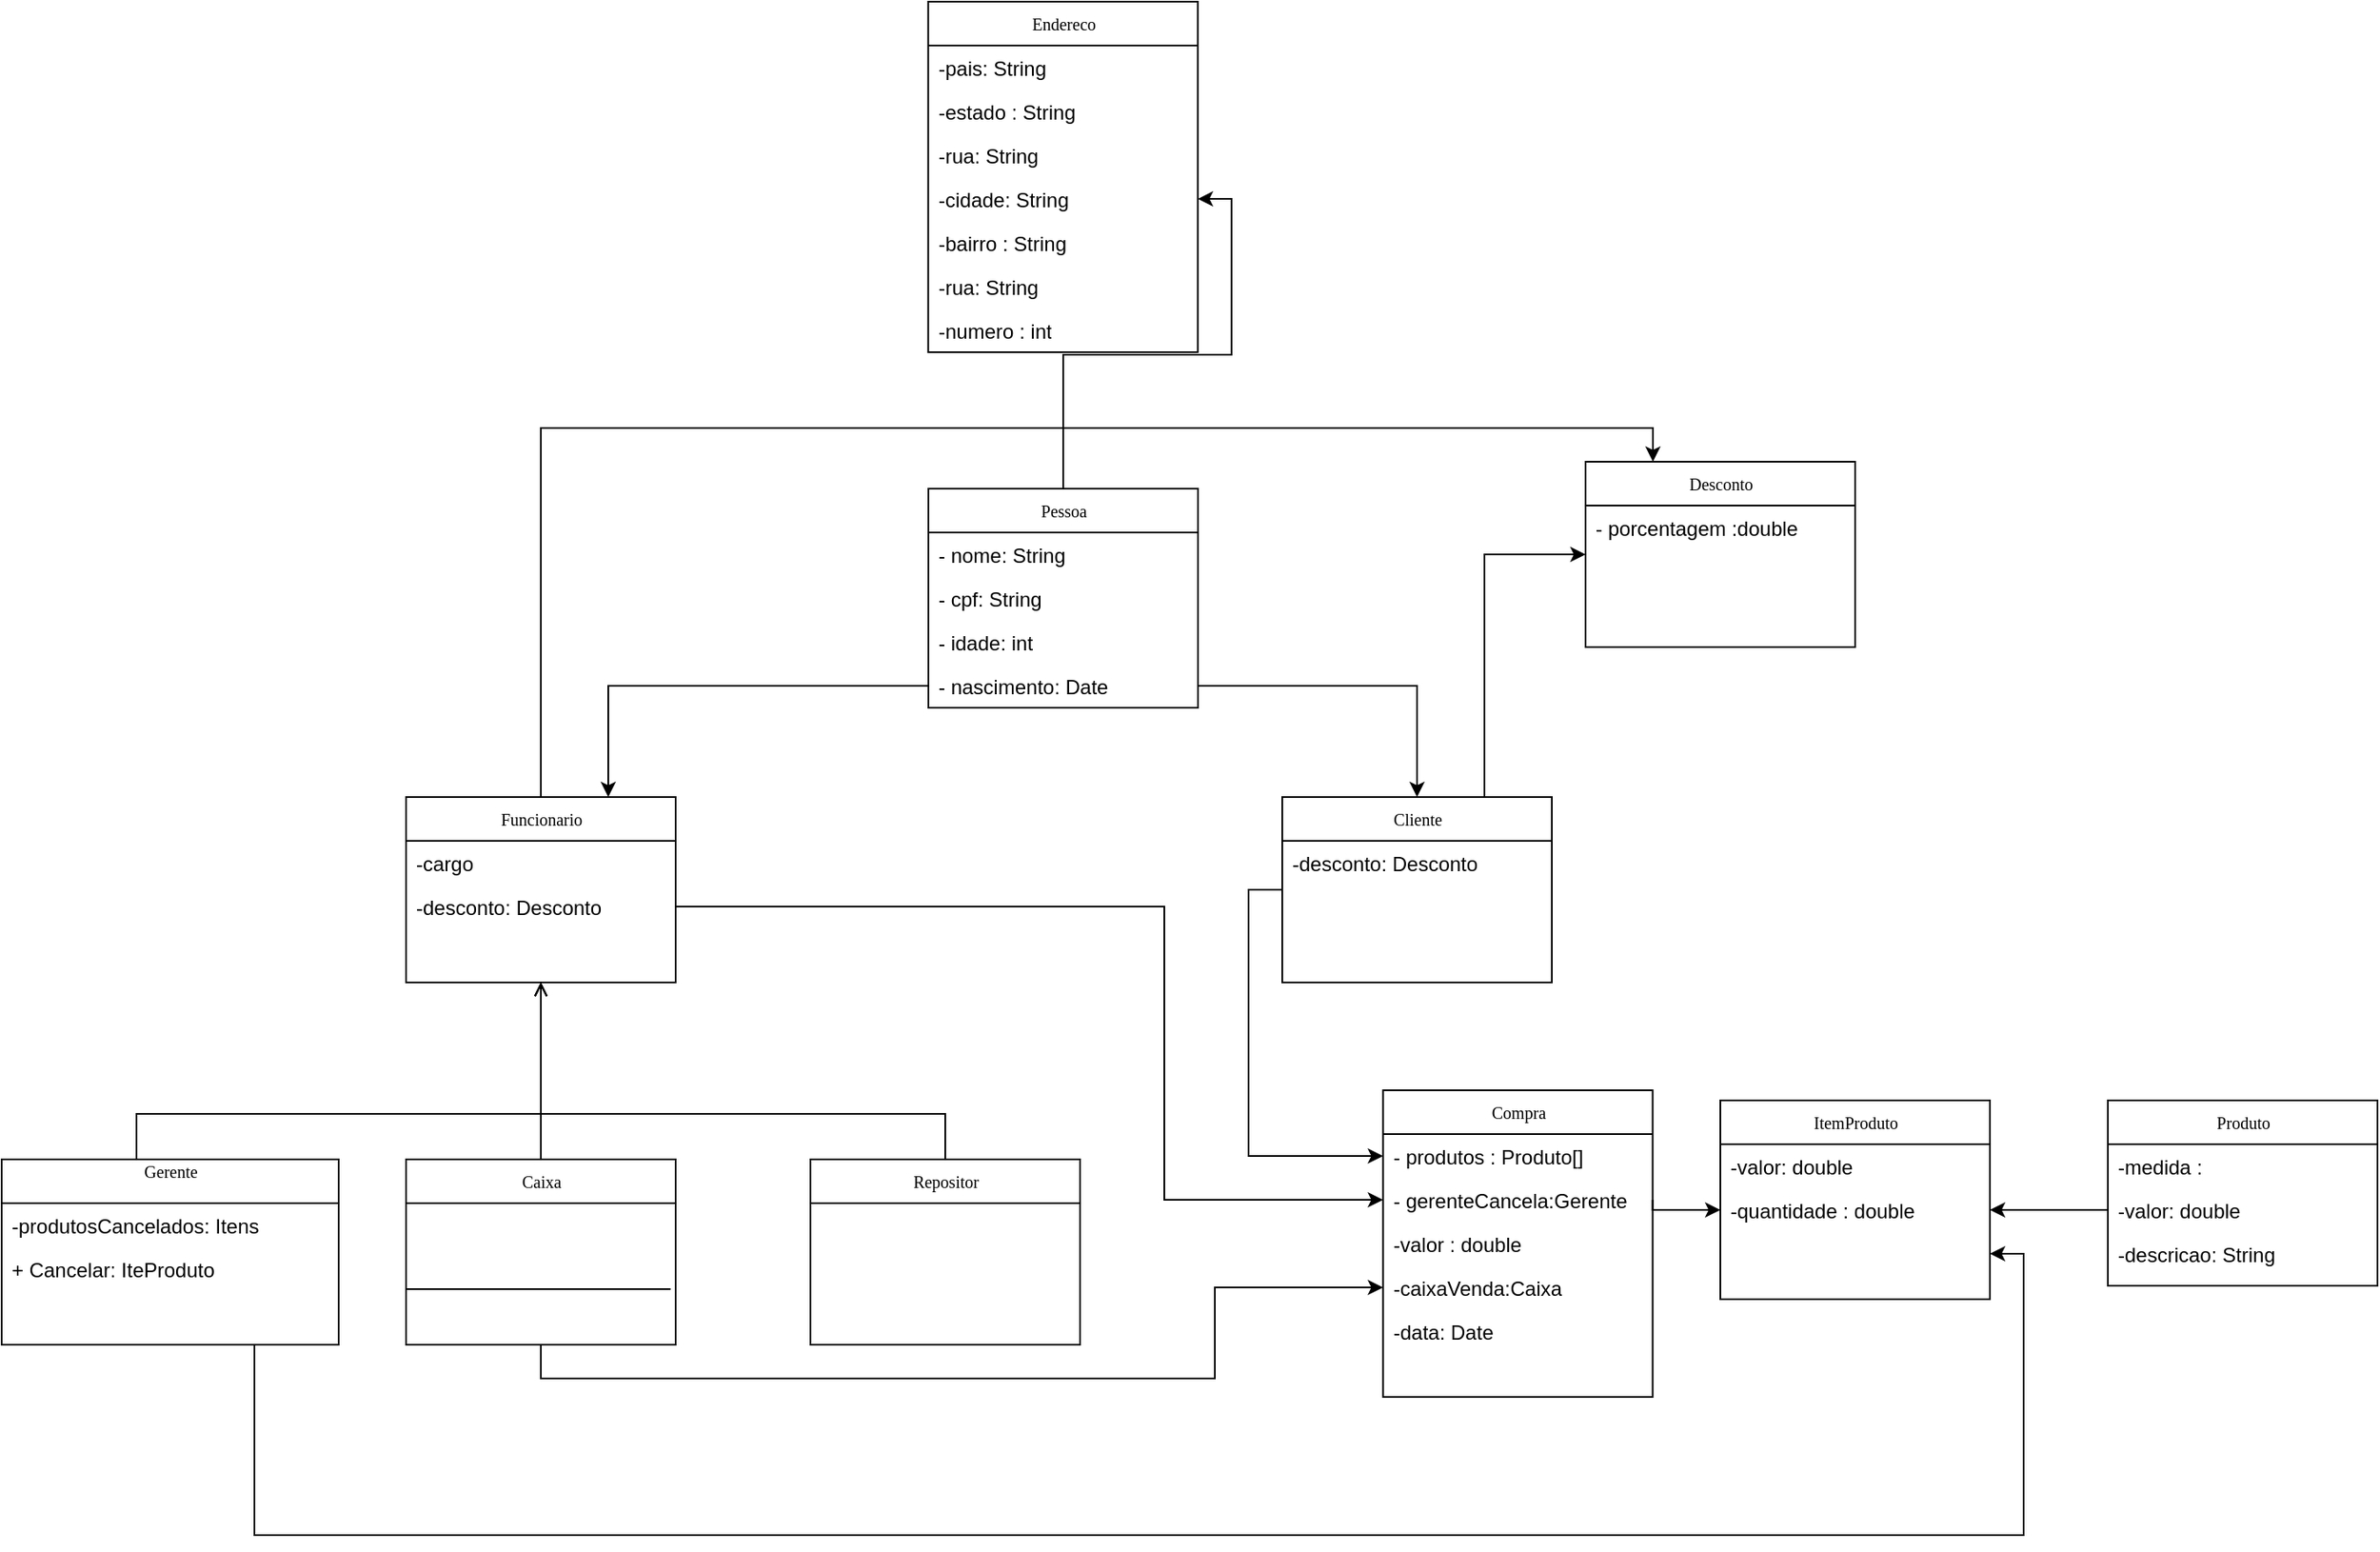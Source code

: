 <mxfile version="10.6.0" type="google"><diagram name="Page-1" id="c4acf3e9-155e-7222-9cf6-157b1a14988f"><mxGraphModel dx="1842" dy="1699" grid="1" gridSize="10" guides="1" tooltips="1" connect="1" arrows="1" fold="1" page="1" pageScale="1" pageWidth="850" pageHeight="1100" background="#ffffff" math="0" shadow="0"><root><mxCell id="0"/><mxCell id="1" parent="0"/><mxCell id="FuB48X_uYkNTlVLleNkC-10" style="edgeStyle=orthogonalEdgeStyle;rounded=0;orthogonalLoop=1;jettySize=auto;html=1;entryX=1;entryY=0.5;entryDx=0;entryDy=0;" edge="1" parent="1" source="17acba5748e5396b-20" target="adiRredas6fqgqjhMAj4-61"><mxGeometry relative="1" as="geometry"/></mxCell><mxCell id="17acba5748e5396b-20" value="Pessoa" style="swimlane;html=1;fontStyle=0;childLayout=stackLayout;horizontal=1;startSize=26;fillColor=none;horizontalStack=0;resizeParent=1;resizeLast=0;collapsible=1;marginBottom=0;swimlaneFillColor=#ffffff;rounded=0;shadow=0;comic=0;labelBackgroundColor=none;strokeColor=#000000;strokeWidth=1;fontFamily=Verdana;fontSize=10;fontColor=#000000;align=center;" parent="1" vertex="1"><mxGeometry x="390" y="-151" width="160" height="130" as="geometry"/></mxCell><mxCell id="17acba5748e5396b-21" value="- nome: String&lt;br&gt;" style="text;html=1;strokeColor=none;fillColor=none;align=left;verticalAlign=top;spacingLeft=4;spacingRight=4;whiteSpace=wrap;overflow=hidden;rotatable=0;points=[[0,0.5],[1,0.5]];portConstraint=eastwest;" parent="17acba5748e5396b-20" vertex="1"><mxGeometry y="26" width="160" height="26" as="geometry"/></mxCell><mxCell id="adiRredas6fqgqjhMAj4-49" value="- cpf: String&lt;br&gt;" style="text;html=1;strokeColor=none;fillColor=none;align=left;verticalAlign=top;spacingLeft=4;spacingRight=4;whiteSpace=wrap;overflow=hidden;rotatable=0;points=[[0,0.5],[1,0.5]];portConstraint=eastwest;" parent="17acba5748e5396b-20" vertex="1"><mxGeometry y="52" width="160" height="26" as="geometry"/></mxCell><mxCell id="adiRredas6fqgqjhMAj4-48" value="- idade: int&lt;br&gt;" style="text;html=1;strokeColor=none;fillColor=none;align=left;verticalAlign=top;spacingLeft=4;spacingRight=4;whiteSpace=wrap;overflow=hidden;rotatable=0;points=[[0,0.5],[1,0.5]];portConstraint=eastwest;" parent="17acba5748e5396b-20" vertex="1"><mxGeometry y="78" width="160" height="26" as="geometry"/></mxCell><mxCell id="adiRredas6fqgqjhMAj4-51" value="- nascimento: Date&lt;br&gt;" style="text;html=1;strokeColor=none;fillColor=none;align=left;verticalAlign=top;spacingLeft=4;spacingRight=4;whiteSpace=wrap;overflow=hidden;rotatable=0;points=[[0,0.5],[1,0.5]];portConstraint=eastwest;" parent="17acba5748e5396b-20" vertex="1"><mxGeometry y="104" width="160" height="26" as="geometry"/></mxCell><mxCell id="adiRredas6fqgqjhMAj4-37" style="edgeStyle=orthogonalEdgeStyle;rounded=0;orthogonalLoop=1;jettySize=auto;html=1;exitX=0.5;exitY=0;exitDx=0;exitDy=0;entryX=0.5;entryY=1;entryDx=0;entryDy=0;endArrow=open;endFill=0;" parent="1" source="adiRredas6fqgqjhMAj4-8" target="adiRredas6fqgqjhMAj4-30" edge="1"><mxGeometry relative="1" as="geometry"><mxPoint x="200" y="142" as="targetPoint"/><Array as="points"><mxPoint x="400" y="220"/><mxPoint x="160" y="220"/></Array></mxGeometry></mxCell><mxCell id="adiRredas6fqgqjhMAj4-8" value="Repositor" style="swimlane;html=1;fontStyle=0;childLayout=stackLayout;horizontal=1;startSize=26;fillColor=none;horizontalStack=0;resizeParent=1;resizeLast=0;collapsible=1;marginBottom=0;swimlaneFillColor=#ffffff;rounded=0;shadow=0;comic=0;labelBackgroundColor=none;strokeColor=#000000;strokeWidth=1;fontFamily=Verdana;fontSize=10;fontColor=#000000;align=center;" parent="1" vertex="1"><mxGeometry x="320" y="247" width="160" height="110" as="geometry"/></mxCell><mxCell id="adiRredas6fqgqjhMAj4-36" style="edgeStyle=orthogonalEdgeStyle;rounded=0;orthogonalLoop=1;jettySize=auto;html=1;exitX=0.25;exitY=0;exitDx=0;exitDy=0;entryX=0.5;entryY=1;entryDx=0;entryDy=0;endArrow=open;endFill=0;" parent="1" source="adiRredas6fqgqjhMAj4-12" target="adiRredas6fqgqjhMAj4-30" edge="1"><mxGeometry relative="1" as="geometry"><Array as="points"><mxPoint x="160" y="247"/></Array></mxGeometry></mxCell><mxCell id="FuB48X_uYkNTlVLleNkC-21" style="edgeStyle=orthogonalEdgeStyle;rounded=0;orthogonalLoop=1;jettySize=auto;html=1;exitX=0.5;exitY=1;exitDx=0;exitDy=0;entryX=0;entryY=0.5;entryDx=0;entryDy=0;" edge="1" parent="1" source="adiRredas6fqgqjhMAj4-12" target="FuB48X_uYkNTlVLleNkC-20"><mxGeometry relative="1" as="geometry"><Array as="points"><mxPoint x="160" y="377"/><mxPoint x="560" y="377"/><mxPoint x="560" y="323"/></Array></mxGeometry></mxCell><mxCell id="adiRredas6fqgqjhMAj4-12" value="Caixa" style="swimlane;html=1;fontStyle=0;childLayout=stackLayout;horizontal=1;startSize=26;fillColor=none;horizontalStack=0;resizeParent=1;resizeLast=0;collapsible=1;marginBottom=0;swimlaneFillColor=#ffffff;rounded=0;shadow=0;comic=0;labelBackgroundColor=none;strokeColor=#000000;strokeWidth=1;fontFamily=Verdana;fontSize=10;fontColor=#000000;align=center;" parent="1" vertex="1"><mxGeometry x="80" y="247" width="160" height="110" as="geometry"/></mxCell><mxCell id="adiRredas6fqgqjhMAj4-55" value="" style="endArrow=none;html=1;entryX=0.982;entryY=-0.052;entryDx=0;entryDy=0;entryPerimeter=0;" parent="adiRredas6fqgqjhMAj4-12" edge="1"><mxGeometry width="50" height="50" relative="1" as="geometry"><mxPoint y="77" as="sourcePoint"/><mxPoint x="157" y="77" as="targetPoint"/><Array as="points"><mxPoint x="30" y="77"/></Array></mxGeometry></mxCell><mxCell id="adiRredas6fqgqjhMAj4-35" style="edgeStyle=orthogonalEdgeStyle;rounded=0;orthogonalLoop=1;jettySize=auto;html=1;exitX=0.5;exitY=0;exitDx=0;exitDy=0;entryX=0.5;entryY=1;entryDx=0;entryDy=0;endArrow=open;endFill=0;" parent="1" source="adiRredas6fqgqjhMAj4-20" target="adiRredas6fqgqjhMAj4-30" edge="1"><mxGeometry relative="1" as="geometry"><Array as="points"><mxPoint x="-80" y="220"/><mxPoint x="160" y="220"/></Array></mxGeometry></mxCell><mxCell id="FuB48X_uYkNTlVLleNkC-23" style="edgeStyle=orthogonalEdgeStyle;rounded=0;orthogonalLoop=1;jettySize=auto;html=1;exitX=0.75;exitY=1;exitDx=0;exitDy=0;entryX=1;entryY=0.5;entryDx=0;entryDy=0;" edge="1" parent="1" source="adiRredas6fqgqjhMAj4-20" target="_NlmhmiY57tyk5EVDqh3-30"><mxGeometry relative="1" as="geometry"><Array as="points"><mxPoint x="-10" y="470"/><mxPoint x="1040" y="470"/><mxPoint x="1040" y="303"/></Array></mxGeometry></mxCell><mxCell id="adiRredas6fqgqjhMAj4-20" value="Gerente&lt;br&gt;&lt;br&gt;" style="swimlane;html=1;fontStyle=0;childLayout=stackLayout;horizontal=1;startSize=26;fillColor=none;horizontalStack=0;resizeParent=1;resizeLast=0;collapsible=1;marginBottom=0;swimlaneFillColor=#ffffff;rounded=0;shadow=0;comic=0;labelBackgroundColor=none;strokeColor=#000000;strokeWidth=1;fontFamily=Verdana;fontSize=10;fontColor=#000000;align=center;" parent="1" vertex="1"><mxGeometry x="-160" y="247" width="200" height="110" as="geometry"/></mxCell><mxCell id="adiRredas6fqgqjhMAj4-23" value="-produtosCancelados: Itens&lt;br&gt;" style="text;html=1;strokeColor=none;fillColor=none;align=left;verticalAlign=top;spacingLeft=4;spacingRight=4;whiteSpace=wrap;overflow=hidden;rotatable=0;points=[[0,0.5],[1,0.5]];portConstraint=eastwest;" parent="adiRredas6fqgqjhMAj4-20" vertex="1"><mxGeometry y="26" width="200" height="26" as="geometry"/></mxCell><mxCell id="FuB48X_uYkNTlVLleNkC-22" value="+ Cancelar: IteProduto&lt;br&gt;&lt;br&gt;" style="text;html=1;strokeColor=none;fillColor=none;align=left;verticalAlign=top;spacingLeft=4;spacingRight=4;whiteSpace=wrap;overflow=hidden;rotatable=0;points=[[0,0.5],[1,0.5]];portConstraint=eastwest;" vertex="1" parent="adiRredas6fqgqjhMAj4-20"><mxGeometry y="52" width="200" height="26" as="geometry"/></mxCell><mxCell id="FuB48X_uYkNTlVLleNkC-14" style="edgeStyle=orthogonalEdgeStyle;rounded=0;orthogonalLoop=1;jettySize=auto;html=1;exitX=0.75;exitY=0;exitDx=0;exitDy=0;entryX=0;entryY=0.5;entryDx=0;entryDy=0;" edge="1" parent="1" source="adiRredas6fqgqjhMAj4-26" target="adiRredas6fqgqjhMAj4-44"><mxGeometry relative="1" as="geometry"/></mxCell><mxCell id="FuB48X_uYkNTlVLleNkC-17" style="edgeStyle=orthogonalEdgeStyle;rounded=0;orthogonalLoop=1;jettySize=auto;html=1;exitX=0;exitY=0.5;exitDx=0;exitDy=0;entryX=0;entryY=0.5;entryDx=0;entryDy=0;" edge="1" parent="1" source="adiRredas6fqgqjhMAj4-26" target="adiRredas6fqgqjhMAj4-54"><mxGeometry relative="1" as="geometry"/></mxCell><mxCell id="adiRredas6fqgqjhMAj4-26" value="Cliente" style="swimlane;html=1;fontStyle=0;childLayout=stackLayout;horizontal=1;startSize=26;fillColor=none;horizontalStack=0;resizeParent=1;resizeLast=0;collapsible=1;marginBottom=0;swimlaneFillColor=#ffffff;rounded=0;shadow=0;comic=0;labelBackgroundColor=none;strokeColor=#000000;strokeWidth=1;fontFamily=Verdana;fontSize=10;fontColor=#000000;align=center;" parent="1" vertex="1"><mxGeometry x="600" y="32" width="160" height="110" as="geometry"/></mxCell><mxCell id="adiRredas6fqgqjhMAj4-27" value="-desconto: Desconto" style="text;html=1;strokeColor=none;fillColor=none;align=left;verticalAlign=top;spacingLeft=4;spacingRight=4;whiteSpace=wrap;overflow=hidden;rotatable=0;points=[[0,0.5],[1,0.5]];portConstraint=eastwest;" parent="adiRredas6fqgqjhMAj4-26" vertex="1"><mxGeometry y="26" width="160" height="26" as="geometry"/></mxCell><mxCell id="adiRredas6fqgqjhMAj4-38" style="edgeStyle=orthogonalEdgeStyle;rounded=0;orthogonalLoop=1;jettySize=auto;html=1;" parent="1" edge="1"><mxGeometry relative="1" as="geometry"><mxPoint x="200" y="142" as="targetPoint"/><mxPoint x="200" y="142" as="sourcePoint"/></mxGeometry></mxCell><mxCell id="FuB48X_uYkNTlVLleNkC-15" style="edgeStyle=orthogonalEdgeStyle;rounded=0;orthogonalLoop=1;jettySize=auto;html=1;exitX=0.5;exitY=0;exitDx=0;exitDy=0;entryX=0.25;entryY=0;entryDx=0;entryDy=0;" edge="1" parent="1" source="adiRredas6fqgqjhMAj4-30" target="adiRredas6fqgqjhMAj4-44"><mxGeometry relative="1" as="geometry"/></mxCell><mxCell id="adiRredas6fqgqjhMAj4-30" value="Funcionario" style="swimlane;html=1;fontStyle=0;childLayout=stackLayout;horizontal=1;startSize=26;fillColor=none;horizontalStack=0;resizeParent=1;resizeLast=0;collapsible=1;marginBottom=0;swimlaneFillColor=#ffffff;rounded=0;shadow=0;comic=0;labelBackgroundColor=none;strokeColor=#000000;strokeWidth=1;fontFamily=Verdana;fontSize=10;fontColor=#000000;align=center;" parent="1" vertex="1"><mxGeometry x="80" y="32" width="160" height="110" as="geometry"/></mxCell><mxCell id="adiRredas6fqgqjhMAj4-31" value="-cargo" style="text;html=1;strokeColor=none;fillColor=none;align=left;verticalAlign=top;spacingLeft=4;spacingRight=4;whiteSpace=wrap;overflow=hidden;rotatable=0;points=[[0,0.5],[1,0.5]];portConstraint=eastwest;" parent="adiRredas6fqgqjhMAj4-30" vertex="1"><mxGeometry y="26" width="160" height="26" as="geometry"/></mxCell><mxCell id="adiRredas6fqgqjhMAj4-32" value="-desconto: Desconto" style="text;html=1;strokeColor=none;fillColor=none;align=left;verticalAlign=top;spacingLeft=4;spacingRight=4;whiteSpace=wrap;overflow=hidden;rotatable=0;points=[[0,0.5],[1,0.5]];portConstraint=eastwest;" parent="adiRredas6fqgqjhMAj4-30" vertex="1"><mxGeometry y="52" width="160" height="26" as="geometry"/></mxCell><mxCell id="adiRredas6fqgqjhMAj4-34" style="edgeStyle=orthogonalEdgeStyle;rounded=0;orthogonalLoop=1;jettySize=auto;html=1;exitX=0;exitY=0.5;exitDx=0;exitDy=0;endArrow=open;endFill=0;" parent="1" edge="1"><mxGeometry relative="1" as="geometry"><mxPoint x="520" y="97" as="targetPoint"/></mxGeometry></mxCell><mxCell id="adiRredas6fqgqjhMAj4-39" style="edgeStyle=orthogonalEdgeStyle;rounded=0;orthogonalLoop=1;jettySize=auto;html=1;exitX=1;exitY=0.5;exitDx=0;exitDy=0;entryX=0;entryY=0.5;entryDx=0;entryDy=0;endArrow=open;endFill=0;" parent="1" edge="1"><mxGeometry relative="1" as="geometry"><mxPoint x="360" y="97" as="targetPoint"/></mxGeometry></mxCell><mxCell id="adiRredas6fqgqjhMAj4-40" value="Produto&lt;br&gt;" style="swimlane;html=1;fontStyle=0;childLayout=stackLayout;horizontal=1;startSize=26;fillColor=none;horizontalStack=0;resizeParent=1;resizeLast=0;collapsible=1;marginBottom=0;swimlaneFillColor=#ffffff;rounded=0;shadow=0;comic=0;labelBackgroundColor=none;strokeColor=#000000;strokeWidth=1;fontFamily=Verdana;fontSize=10;fontColor=#000000;align=center;" parent="1" vertex="1"><mxGeometry x="1090" y="212" width="160" height="110" as="geometry"/></mxCell><mxCell id="adiRredas6fqgqjhMAj4-42" value="-medida :" style="text;html=1;strokeColor=none;fillColor=none;align=left;verticalAlign=top;spacingLeft=4;spacingRight=4;whiteSpace=wrap;overflow=hidden;rotatable=0;points=[[0,0.5],[1,0.5]];portConstraint=eastwest;" parent="adiRredas6fqgqjhMAj4-40" vertex="1"><mxGeometry y="26" width="160" height="26" as="geometry"/></mxCell><mxCell id="FuB48X_uYkNTlVLleNkC-6" value="-valor: double" style="text;html=1;strokeColor=none;fillColor=none;align=left;verticalAlign=top;spacingLeft=4;spacingRight=4;whiteSpace=wrap;overflow=hidden;rotatable=0;points=[[0,0.5],[1,0.5]];portConstraint=eastwest;" vertex="1" parent="adiRredas6fqgqjhMAj4-40"><mxGeometry y="52" width="160" height="26" as="geometry"/></mxCell><mxCell id="FuB48X_uYkNTlVLleNkC-5" value="-descricao: String&lt;br&gt;&lt;br&gt;" style="text;html=1;strokeColor=none;fillColor=none;align=left;verticalAlign=top;spacingLeft=4;spacingRight=4;whiteSpace=wrap;overflow=hidden;rotatable=0;points=[[0,0.5],[1,0.5]];portConstraint=eastwest;" vertex="1" parent="adiRredas6fqgqjhMAj4-40"><mxGeometry y="78" width="160" height="26" as="geometry"/></mxCell><mxCell id="adiRredas6fqgqjhMAj4-44" value="Desconto" style="swimlane;html=1;fontStyle=0;childLayout=stackLayout;horizontal=1;startSize=26;fillColor=none;horizontalStack=0;resizeParent=1;resizeLast=0;collapsible=1;marginBottom=0;swimlaneFillColor=#ffffff;rounded=0;shadow=0;comic=0;labelBackgroundColor=none;strokeColor=#000000;strokeWidth=1;fontFamily=Verdana;fontSize=10;fontColor=#000000;align=center;" parent="1" vertex="1"><mxGeometry x="780" y="-167" width="160" height="110" as="geometry"/></mxCell><mxCell id="adiRredas6fqgqjhMAj4-45" value="- porcentagem :double" style="text;html=1;strokeColor=none;fillColor=none;align=left;verticalAlign=top;spacingLeft=4;spacingRight=4;whiteSpace=wrap;overflow=hidden;rotatable=0;points=[[0,0.5],[1,0.5]];portConstraint=eastwest;" parent="adiRredas6fqgqjhMAj4-44" vertex="1"><mxGeometry y="26" width="160" height="26" as="geometry"/></mxCell><mxCell id="adiRredas6fqgqjhMAj4-53" value="Compra" style="swimlane;html=1;fontStyle=0;childLayout=stackLayout;horizontal=1;startSize=26;fillColor=none;horizontalStack=0;resizeParent=1;resizeLast=0;collapsible=1;marginBottom=0;swimlaneFillColor=#ffffff;rounded=0;shadow=0;comic=0;labelBackgroundColor=none;strokeColor=#000000;strokeWidth=1;fontFamily=Verdana;fontSize=10;fontColor=#000000;align=center;" parent="1" vertex="1"><mxGeometry x="659.818" y="206" width="160" height="182" as="geometry"/></mxCell><mxCell id="adiRredas6fqgqjhMAj4-54" value="- produtos : Produto[]" style="text;html=1;strokeColor=none;fillColor=none;align=left;verticalAlign=top;spacingLeft=4;spacingRight=4;whiteSpace=wrap;overflow=hidden;rotatable=0;points=[[0,0.5],[1,0.5]];portConstraint=eastwest;" parent="adiRredas6fqgqjhMAj4-53" vertex="1"><mxGeometry y="26" width="160" height="26" as="geometry"/></mxCell><mxCell id="adiRredas6fqgqjhMAj4-57" value="- gerenteCancela:Gerente" style="text;html=1;strokeColor=none;fillColor=none;align=left;verticalAlign=top;spacingLeft=4;spacingRight=4;whiteSpace=wrap;overflow=hidden;rotatable=0;points=[[0,0.5],[1,0.5]];portConstraint=eastwest;" parent="adiRredas6fqgqjhMAj4-53" vertex="1"><mxGeometry y="52" width="160" height="26" as="geometry"/></mxCell><mxCell id="_NlmhmiY57tyk5EVDqh3-3" value="-valor : double" style="text;html=1;strokeColor=none;fillColor=none;align=left;verticalAlign=top;spacingLeft=4;spacingRight=4;whiteSpace=wrap;overflow=hidden;rotatable=0;points=[[0,0.5],[1,0.5]];portConstraint=eastwest;" parent="adiRredas6fqgqjhMAj4-53" vertex="1"><mxGeometry y="78" width="160" height="26" as="geometry"/></mxCell><mxCell id="FuB48X_uYkNTlVLleNkC-20" value="-caixaVenda:Caixa&lt;br&gt;" style="text;html=1;strokeColor=none;fillColor=none;align=left;verticalAlign=top;spacingLeft=4;spacingRight=4;whiteSpace=wrap;overflow=hidden;rotatable=0;points=[[0,0.5],[1,0.5]];portConstraint=eastwest;" vertex="1" parent="adiRredas6fqgqjhMAj4-53"><mxGeometry y="104" width="160" height="26" as="geometry"/></mxCell><mxCell id="adiRredas6fqgqjhMAj4-56" value="-data: Date&lt;br&gt;" style="text;html=1;strokeColor=none;fillColor=none;align=left;verticalAlign=top;spacingLeft=4;spacingRight=4;whiteSpace=wrap;overflow=hidden;rotatable=0;points=[[0,0.5],[1,0.5]];portConstraint=eastwest;" parent="adiRredas6fqgqjhMAj4-53" vertex="1"><mxGeometry y="130" width="160" height="26" as="geometry"/></mxCell><mxCell id="adiRredas6fqgqjhMAj4-59" value="Endereco&lt;br&gt;" style="swimlane;html=1;fontStyle=0;childLayout=stackLayout;horizontal=1;startSize=26;fillColor=none;horizontalStack=0;resizeParent=1;resizeLast=0;collapsible=1;marginBottom=0;swimlaneFillColor=#ffffff;rounded=0;shadow=0;comic=0;labelBackgroundColor=none;strokeColor=#000000;strokeWidth=1;fontFamily=Verdana;fontSize=10;fontColor=#000000;align=center;" parent="1" vertex="1"><mxGeometry x="389.864" y="-439.954" width="160" height="208" as="geometry"/></mxCell><mxCell id="adiRredas6fqgqjhMAj4-65" value="-pais: String" style="text;html=1;strokeColor=none;fillColor=none;align=left;verticalAlign=top;spacingLeft=4;spacingRight=4;whiteSpace=wrap;overflow=hidden;rotatable=0;points=[[0,0.5],[1,0.5]];portConstraint=eastwest;" parent="adiRredas6fqgqjhMAj4-59" vertex="1"><mxGeometry y="26" width="160" height="26" as="geometry"/></mxCell><mxCell id="adiRredas6fqgqjhMAj4-60" value="-estado : String" style="text;html=1;strokeColor=none;fillColor=none;align=left;verticalAlign=top;spacingLeft=4;spacingRight=4;whiteSpace=wrap;overflow=hidden;rotatable=0;points=[[0,0.5],[1,0.5]];portConstraint=eastwest;" parent="adiRredas6fqgqjhMAj4-59" vertex="1"><mxGeometry y="52" width="160" height="26" as="geometry"/></mxCell><mxCell id="adiRredas6fqgqjhMAj4-67" value="-rua: String" style="text;html=1;strokeColor=none;fillColor=none;align=left;verticalAlign=top;spacingLeft=4;spacingRight=4;whiteSpace=wrap;overflow=hidden;rotatable=0;points=[[0,0.5],[1,0.5]];portConstraint=eastwest;" parent="adiRredas6fqgqjhMAj4-59" vertex="1"><mxGeometry y="78" width="160" height="26" as="geometry"/></mxCell><mxCell id="adiRredas6fqgqjhMAj4-61" value="-cidade: String" style="text;html=1;strokeColor=none;fillColor=none;align=left;verticalAlign=top;spacingLeft=4;spacingRight=4;whiteSpace=wrap;overflow=hidden;rotatable=0;points=[[0,0.5],[1,0.5]];portConstraint=eastwest;" parent="adiRredas6fqgqjhMAj4-59" vertex="1"><mxGeometry y="104" width="160" height="26" as="geometry"/></mxCell><mxCell id="adiRredas6fqgqjhMAj4-66" value="-bairro : String" style="text;html=1;strokeColor=none;fillColor=none;align=left;verticalAlign=top;spacingLeft=4;spacingRight=4;whiteSpace=wrap;overflow=hidden;rotatable=0;points=[[0,0.5],[1,0.5]];portConstraint=eastwest;" parent="adiRredas6fqgqjhMAj4-59" vertex="1"><mxGeometry y="130" width="160" height="26" as="geometry"/></mxCell><mxCell id="adiRredas6fqgqjhMAj4-63" value="-rua: String" style="text;html=1;strokeColor=none;fillColor=none;align=left;verticalAlign=top;spacingLeft=4;spacingRight=4;whiteSpace=wrap;overflow=hidden;rotatable=0;points=[[0,0.5],[1,0.5]];portConstraint=eastwest;" parent="adiRredas6fqgqjhMAj4-59" vertex="1"><mxGeometry y="156" width="160" height="26" as="geometry"/></mxCell><mxCell id="adiRredas6fqgqjhMAj4-64" value="-numero : int" style="text;html=1;strokeColor=none;fillColor=none;align=left;verticalAlign=top;spacingLeft=4;spacingRight=4;whiteSpace=wrap;overflow=hidden;rotatable=0;points=[[0,0.5],[1,0.5]];portConstraint=eastwest;" parent="adiRredas6fqgqjhMAj4-59" vertex="1"><mxGeometry y="182" width="160" height="26" as="geometry"/></mxCell><mxCell id="_NlmhmiY57tyk5EVDqh3-26" value="ItemProduto" style="swimlane;html=1;fontStyle=0;childLayout=stackLayout;horizontal=1;startSize=26;fillColor=none;horizontalStack=0;resizeParent=1;resizeLast=0;collapsible=1;marginBottom=0;swimlaneFillColor=#ffffff;rounded=0;shadow=0;comic=0;labelBackgroundColor=none;strokeColor=#000000;strokeWidth=1;fontFamily=Verdana;fontSize=10;fontColor=#000000;align=center;" parent="1" vertex="1"><mxGeometry x="860" y="212" width="160" height="118" as="geometry"/></mxCell><mxCell id="_NlmhmiY57tyk5EVDqh3-27" value="-valor: double" style="text;html=1;strokeColor=none;fillColor=none;align=left;verticalAlign=top;spacingLeft=4;spacingRight=4;whiteSpace=wrap;overflow=hidden;rotatable=0;points=[[0,0.5],[1,0.5]];portConstraint=eastwest;" parent="_NlmhmiY57tyk5EVDqh3-26" vertex="1"><mxGeometry y="26" width="160" height="26" as="geometry"/></mxCell><mxCell id="adiRredas6fqgqjhMAj4-41" value="-quantidade : double" style="text;html=1;strokeColor=none;fillColor=none;align=left;verticalAlign=top;spacingLeft=4;spacingRight=4;whiteSpace=wrap;overflow=hidden;rotatable=0;points=[[0,0.5],[1,0.5]];portConstraint=eastwest;" parent="_NlmhmiY57tyk5EVDqh3-26" vertex="1"><mxGeometry y="52" width="160" height="26" as="geometry"/></mxCell><mxCell id="_NlmhmiY57tyk5EVDqh3-30" value="&amp;nbsp;" style="text;html=1;strokeColor=none;fillColor=none;align=left;verticalAlign=top;spacingLeft=4;spacingRight=4;whiteSpace=wrap;overflow=hidden;rotatable=0;points=[[0,0.5],[1,0.5]];portConstraint=eastwest;" parent="_NlmhmiY57tyk5EVDqh3-26" vertex="1"><mxGeometry y="78" width="160" height="26" as="geometry"/></mxCell><mxCell id="FuB48X_uYkNTlVLleNkC-7" style="edgeStyle=orthogonalEdgeStyle;rounded=0;orthogonalLoop=1;jettySize=auto;html=1;exitX=0;exitY=0.5;exitDx=0;exitDy=0;entryX=1;entryY=0.5;entryDx=0;entryDy=0;" edge="1" parent="1" source="FuB48X_uYkNTlVLleNkC-6" target="adiRredas6fqgqjhMAj4-41"><mxGeometry relative="1" as="geometry"/></mxCell><mxCell id="FuB48X_uYkNTlVLleNkC-9" style="edgeStyle=orthogonalEdgeStyle;rounded=0;orthogonalLoop=1;jettySize=auto;html=1;exitX=1;exitY=0.5;exitDx=0;exitDy=0;entryX=0;entryY=0.5;entryDx=0;entryDy=0;" edge="1" parent="1" source="adiRredas6fqgqjhMAj4-57" target="adiRredas6fqgqjhMAj4-41"><mxGeometry relative="1" as="geometry"><Array as="points"><mxPoint x="820" y="277"/></Array></mxGeometry></mxCell><mxCell id="FuB48X_uYkNTlVLleNkC-11" style="edgeStyle=orthogonalEdgeStyle;rounded=0;orthogonalLoop=1;jettySize=auto;html=1;exitX=1;exitY=0.5;exitDx=0;exitDy=0;" edge="1" parent="1" source="adiRredas6fqgqjhMAj4-51" target="adiRredas6fqgqjhMAj4-26"><mxGeometry relative="1" as="geometry"/></mxCell><mxCell id="FuB48X_uYkNTlVLleNkC-12" style="edgeStyle=orthogonalEdgeStyle;rounded=0;orthogonalLoop=1;jettySize=auto;html=1;exitX=0;exitY=0.5;exitDx=0;exitDy=0;entryX=0.75;entryY=0;entryDx=0;entryDy=0;" edge="1" parent="1" source="adiRredas6fqgqjhMAj4-51" target="adiRredas6fqgqjhMAj4-30"><mxGeometry relative="1" as="geometry"><Array as="points"><mxPoint x="200" y="-34"/></Array></mxGeometry></mxCell><mxCell id="FuB48X_uYkNTlVLleNkC-16" style="edgeStyle=orthogonalEdgeStyle;rounded=0;orthogonalLoop=1;jettySize=auto;html=1;exitX=1;exitY=0.5;exitDx=0;exitDy=0;entryX=0;entryY=0.5;entryDx=0;entryDy=0;" edge="1" parent="1" source="adiRredas6fqgqjhMAj4-32" target="adiRredas6fqgqjhMAj4-57"><mxGeometry relative="1" as="geometry"><Array as="points"><mxPoint x="530" y="97"/><mxPoint x="530" y="271"/></Array></mxGeometry></mxCell></root></mxGraphModel></diagram></mxfile>